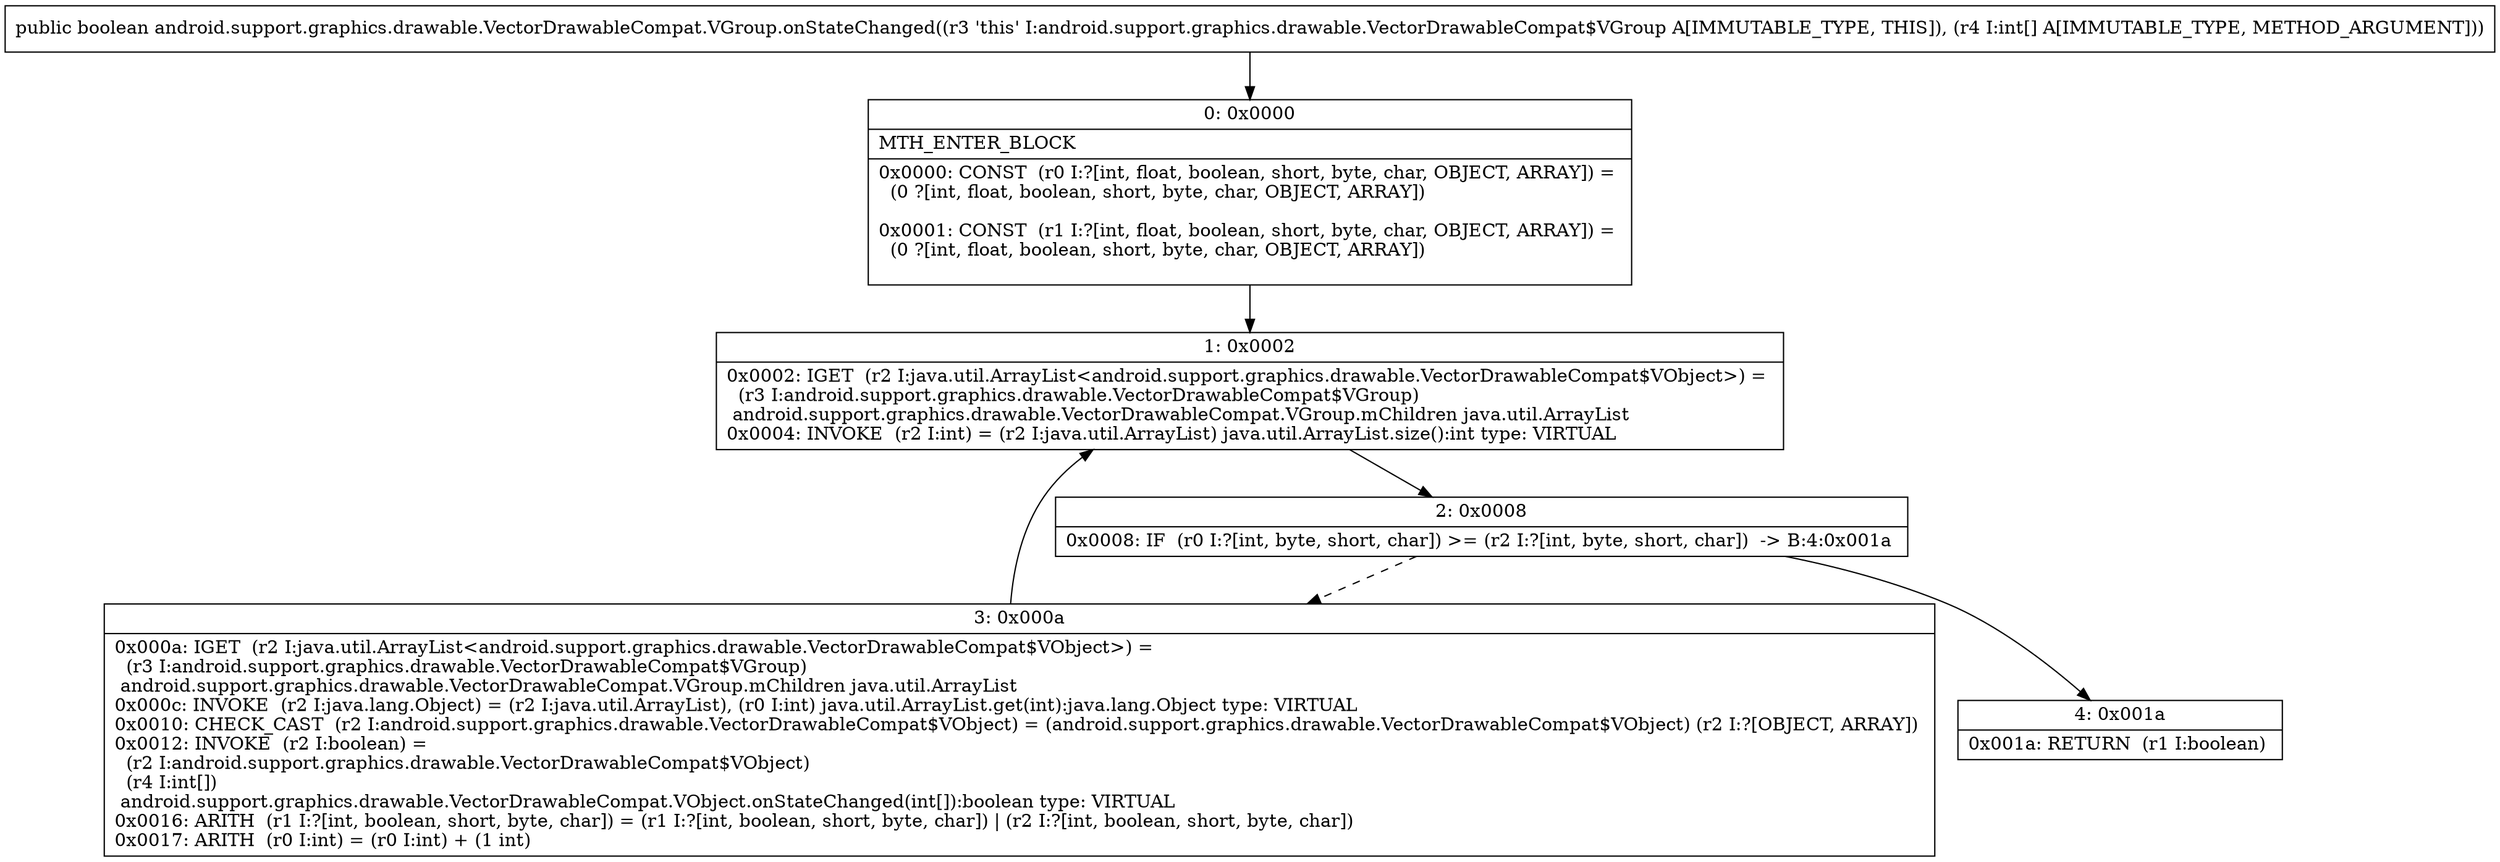 digraph "CFG forandroid.support.graphics.drawable.VectorDrawableCompat.VGroup.onStateChanged([I)Z" {
Node_0 [shape=record,label="{0\:\ 0x0000|MTH_ENTER_BLOCK\l|0x0000: CONST  (r0 I:?[int, float, boolean, short, byte, char, OBJECT, ARRAY]) = \l  (0 ?[int, float, boolean, short, byte, char, OBJECT, ARRAY])\l \l0x0001: CONST  (r1 I:?[int, float, boolean, short, byte, char, OBJECT, ARRAY]) = \l  (0 ?[int, float, boolean, short, byte, char, OBJECT, ARRAY])\l \l}"];
Node_1 [shape=record,label="{1\:\ 0x0002|0x0002: IGET  (r2 I:java.util.ArrayList\<android.support.graphics.drawable.VectorDrawableCompat$VObject\>) = \l  (r3 I:android.support.graphics.drawable.VectorDrawableCompat$VGroup)\l android.support.graphics.drawable.VectorDrawableCompat.VGroup.mChildren java.util.ArrayList \l0x0004: INVOKE  (r2 I:int) = (r2 I:java.util.ArrayList) java.util.ArrayList.size():int type: VIRTUAL \l}"];
Node_2 [shape=record,label="{2\:\ 0x0008|0x0008: IF  (r0 I:?[int, byte, short, char]) \>= (r2 I:?[int, byte, short, char])  \-\> B:4:0x001a \l}"];
Node_3 [shape=record,label="{3\:\ 0x000a|0x000a: IGET  (r2 I:java.util.ArrayList\<android.support.graphics.drawable.VectorDrawableCompat$VObject\>) = \l  (r3 I:android.support.graphics.drawable.VectorDrawableCompat$VGroup)\l android.support.graphics.drawable.VectorDrawableCompat.VGroup.mChildren java.util.ArrayList \l0x000c: INVOKE  (r2 I:java.lang.Object) = (r2 I:java.util.ArrayList), (r0 I:int) java.util.ArrayList.get(int):java.lang.Object type: VIRTUAL \l0x0010: CHECK_CAST  (r2 I:android.support.graphics.drawable.VectorDrawableCompat$VObject) = (android.support.graphics.drawable.VectorDrawableCompat$VObject) (r2 I:?[OBJECT, ARRAY]) \l0x0012: INVOKE  (r2 I:boolean) = \l  (r2 I:android.support.graphics.drawable.VectorDrawableCompat$VObject)\l  (r4 I:int[])\l android.support.graphics.drawable.VectorDrawableCompat.VObject.onStateChanged(int[]):boolean type: VIRTUAL \l0x0016: ARITH  (r1 I:?[int, boolean, short, byte, char]) = (r1 I:?[int, boolean, short, byte, char]) \| (r2 I:?[int, boolean, short, byte, char]) \l0x0017: ARITH  (r0 I:int) = (r0 I:int) + (1 int) \l}"];
Node_4 [shape=record,label="{4\:\ 0x001a|0x001a: RETURN  (r1 I:boolean) \l}"];
MethodNode[shape=record,label="{public boolean android.support.graphics.drawable.VectorDrawableCompat.VGroup.onStateChanged((r3 'this' I:android.support.graphics.drawable.VectorDrawableCompat$VGroup A[IMMUTABLE_TYPE, THIS]), (r4 I:int[] A[IMMUTABLE_TYPE, METHOD_ARGUMENT])) }"];
MethodNode -> Node_0;
Node_0 -> Node_1;
Node_1 -> Node_2;
Node_2 -> Node_3[style=dashed];
Node_2 -> Node_4;
Node_3 -> Node_1;
}

